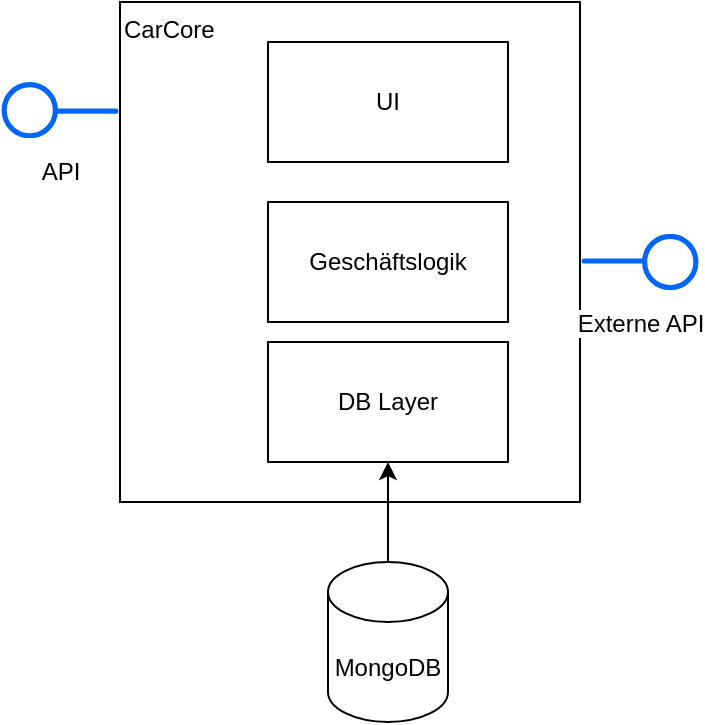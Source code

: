 <mxfile version="20.6.2" type="device" pages="5"><diagram id="yjH9sL7UeOTbmeBrgEZm" name="v1"><mxGraphModel dx="1182" dy="804" grid="1" gridSize="10" guides="1" tooltips="1" connect="1" arrows="1" fold="1" page="1" pageScale="1" pageWidth="827" pageHeight="1169" math="0" shadow="0"><root><mxCell id="0"/><mxCell id="1" parent="0"/><mxCell id="SCVQX6P2n4WgSFXwSkW2-1" value="CarCore" style="rounded=0;whiteSpace=wrap;html=1;align=left;verticalAlign=top;" parent="1" vertex="1"><mxGeometry x="220" y="80" width="230" height="250" as="geometry"/></mxCell><mxCell id="SCVQX6P2n4WgSFXwSkW2-2" value="Geschäftslogik" style="rounded=0;whiteSpace=wrap;html=1;" parent="1" vertex="1"><mxGeometry x="294" y="180" width="120" height="60" as="geometry"/></mxCell><mxCell id="SCVQX6P2n4WgSFXwSkW2-3" value="DB Layer" style="rounded=0;whiteSpace=wrap;html=1;" parent="1" vertex="1"><mxGeometry x="294" y="250" width="120" height="60" as="geometry"/></mxCell><mxCell id="SCVQX6P2n4WgSFXwSkW2-4" style="edgeStyle=orthogonalEdgeStyle;rounded=0;orthogonalLoop=1;jettySize=auto;html=1;entryX=0.5;entryY=1;entryDx=0;entryDy=0;" parent="1" source="SCVQX6P2n4WgSFXwSkW2-5" target="SCVQX6P2n4WgSFXwSkW2-3" edge="1"><mxGeometry relative="1" as="geometry"/></mxCell><mxCell id="SCVQX6P2n4WgSFXwSkW2-5" value="MongoDB" style="shape=cylinder3;whiteSpace=wrap;html=1;boundedLbl=1;backgroundOutline=1;size=15;" parent="1" vertex="1"><mxGeometry x="324" y="360" width="60" height="80" as="geometry"/></mxCell><mxCell id="SCVQX6P2n4WgSFXwSkW2-6" value="UI" style="rounded=0;whiteSpace=wrap;html=1;" parent="1" vertex="1"><mxGeometry x="294" y="100" width="120" height="60" as="geometry"/></mxCell><mxCell id="SCVQX6P2n4WgSFXwSkW2-7" value="Externe API" style="aspect=fixed;perimeter=ellipsePerimeter;html=1;align=center;shadow=0;dashed=0;spacingTop=3;image;image=img/lib/active_directory/interface.svg;flipV=0;flipH=0;" parent="1" vertex="1"><mxGeometry x="450" y="195.9" width="60" height="28.2" as="geometry"/></mxCell><mxCell id="SCVQX6P2n4WgSFXwSkW2-8" value="API" style="aspect=fixed;perimeter=ellipsePerimeter;html=1;align=center;shadow=0;dashed=0;spacingTop=3;image;image=img/lib/active_directory/interface.svg;flipV=1;flipH=1;" parent="1" vertex="1"><mxGeometry x="160" y="120" width="60" height="28.2" as="geometry"/></mxCell></root></mxGraphModel></diagram><diagram id="hNiI6_i7HQoAOjc9xvQg" name="v2"><mxGraphModel dx="1182" dy="804" grid="1" gridSize="10" guides="1" tooltips="1" connect="1" arrows="1" fold="1" page="1" pageScale="1" pageWidth="827" pageHeight="1169" math="0" shadow="0"><root><mxCell id="0"/><mxCell id="1" parent="0"/><mxCell id="7hiNEEzpuUUJj_vEepL1-21" style="edgeStyle=orthogonalEdgeStyle;rounded=0;orthogonalLoop=1;jettySize=auto;html=1;" parent="1" source="7hiNEEzpuUUJj_vEepL1-7" edge="1"><mxGeometry relative="1" as="geometry"><mxPoint x="604" y="285" as="targetPoint"/></mxGeometry></mxCell><mxCell id="7hiNEEzpuUUJj_vEepL1-7" value="CarCore" style="shape=cube;whiteSpace=wrap;html=1;boundedLbl=1;backgroundOutline=1;darkOpacity=0.05;darkOpacity2=0.1;flipH=1;labelPosition=center;verticalLabelPosition=middle;align=left;verticalAlign=top;fontStyle=1" parent="1" vertex="1"><mxGeometry x="344" y="150" width="200" height="270" as="geometry"/></mxCell><mxCell id="7hiNEEzpuUUJj_vEepL1-18" style="edgeStyle=orthogonalEdgeStyle;rounded=0;orthogonalLoop=1;jettySize=auto;html=1;entryX=0.25;entryY=0;entryDx=0;entryDy=0;" parent="1" source="OsyY213Dimpum9lxXXfi-2" target="OsyY213Dimpum9lxXXfi-3" edge="1"><mxGeometry relative="1" as="geometry"><Array as="points"><mxPoint x="424" y="340"/><mxPoint x="424" y="340"/></Array></mxGeometry></mxCell><mxCell id="OsyY213Dimpum9lxXXfi-2" value=".NET Backend" style="rounded=0;whiteSpace=wrap;html=1;" parent="1" vertex="1"><mxGeometry x="394" y="274" width="120" height="50" as="geometry"/></mxCell><mxCell id="7hiNEEzpuUUJj_vEepL1-19" style="edgeStyle=orthogonalEdgeStyle;rounded=0;orthogonalLoop=1;jettySize=auto;html=1;entryX=0.5;entryY=0;entryDx=0;entryDy=0;entryPerimeter=0;" parent="1" source="OsyY213Dimpum9lxXXfi-3" target="OsyY213Dimpum9lxXXfi-4" edge="1"><mxGeometry relative="1" as="geometry"/></mxCell><mxCell id="OsyY213Dimpum9lxXXfi-3" value="DB Repository" style="rounded=0;whiteSpace=wrap;html=1;" parent="1" vertex="1"><mxGeometry x="394" y="350" width="120" height="50" as="geometry"/></mxCell><mxCell id="OsyY213Dimpum9lxXXfi-4" value="MongoDB" style="shape=cylinder3;whiteSpace=wrap;html=1;boundedLbl=1;backgroundOutline=1;size=15;" parent="1" vertex="1"><mxGeometry x="424" y="440" width="60" height="80" as="geometry"/></mxCell><mxCell id="7hiNEEzpuUUJj_vEepL1-17" style="edgeStyle=orthogonalEdgeStyle;rounded=0;orthogonalLoop=1;jettySize=auto;html=1;entryX=0.25;entryY=0;entryDx=0;entryDy=0;" parent="1" source="OsyY213Dimpum9lxXXfi-5" target="OsyY213Dimpum9lxXXfi-2" edge="1"><mxGeometry relative="1" as="geometry"><Array as="points"><mxPoint x="424" y="250"/><mxPoint x="424" y="250"/></Array></mxGeometry></mxCell><mxCell id="OsyY213Dimpum9lxXXfi-5" value="Angular GUI" style="rounded=0;whiteSpace=wrap;html=1;" parent="1" vertex="1"><mxGeometry x="394" y="204" width="120" height="50" as="geometry"/></mxCell><mxCell id="7hiNEEzpuUUJj_vEepL1-1" value="REST" style="html=1;verticalAlign=bottom;labelBackgroundColor=none;startArrow=oval;startFill=0;startSize=8;endArrow=none;rounded=0;entryX=0;entryY=0;entryDx=200;entryDy=145;entryPerimeter=0;" parent="1" target="7hiNEEzpuUUJj_vEepL1-7" edge="1"><mxGeometry x="-1" y="3" relative="1" as="geometry"><mxPoint x="274" y="295" as="sourcePoint"/><mxPoint x="294" y="300" as="targetPoint"/></mxGeometry></mxCell><mxCell id="7hiNEEzpuUUJj_vEepL1-5" value="REST" style="html=1;verticalAlign=bottom;labelBackgroundColor=none;endArrow=oval;endFill=0;endSize=8;rounded=0;exitX=0;exitY=0;exitDx=120;exitDy=50;exitPerimeter=0;" parent="1" source="7hiNEEzpuUUJj_vEepL1-6" edge="1"><mxGeometry width="160" relative="1" as="geometry"><mxPoint x="678" y="285" as="sourcePoint"/><mxPoint x="608" y="285" as="targetPoint"/></mxGeometry></mxCell><mxCell id="7hiNEEzpuUUJj_vEepL1-6" value="NHTSA Vehicle API" style="shape=cube;whiteSpace=wrap;html=1;boundedLbl=1;backgroundOutline=1;darkOpacity=0.05;darkOpacity2=0.1;flipH=1;" parent="1" vertex="1"><mxGeometry x="658" y="235" width="120" height="80" as="geometry"/></mxCell><mxCell id="7hiNEEzpuUUJj_vEepL1-12" style="edgeStyle=orthogonalEdgeStyle;rounded=0;orthogonalLoop=1;jettySize=auto;html=1;" parent="1" source="7hiNEEzpuUUJj_vEepL1-8" edge="1"><mxGeometry relative="1" as="geometry"><mxPoint x="270" y="295" as="targetPoint"/><Array as="points"><mxPoint x="185" y="295"/></Array></mxGeometry></mxCell><mxCell id="7hiNEEzpuUUJj_vEepL1-8" value="Benutzer" style="shape=umlActor;verticalLabelPosition=middle;verticalAlign=middle;html=1;outlineConnect=0;align=left;labelPosition=right;" parent="1" vertex="1"><mxGeometry x="170" y="185" width="30" height="60" as="geometry"/></mxCell><mxCell id="g4rOkiZ0fRGWxflgBPfl-1" value="Legend" style="align=left;fontSize=16;fontStyle=1;strokeColor=none;fillColor=none;fontColor=#4D4D4D;spacingTop=-8;resizable=0;dashed=1;" vertex="1" parent="1"><mxGeometry x="60" y="490" width="180" height="30" as="geometry"/></mxCell></root></mxGraphModel></diagram><diagram id="UL2fM4JE-DYOiKNfPF8_" name="Kontext"><mxGraphModel dx="1182" dy="804" grid="1" gridSize="10" guides="1" tooltips="1" connect="1" arrows="1" fold="1" page="1" pageScale="1" pageWidth="827" pageHeight="1169" math="0" shadow="0"><root><mxCell id="0"/><mxCell id="1" parent="0"/><object placeholders="1" c4Name="Benutzer" c4Type="Person" c4Description="Will Daten über Automodelle sammeln." label="&lt;font style=&quot;font-size: 16px&quot;&gt;&lt;b&gt;%c4Name%&lt;/b&gt;&lt;/font&gt;&lt;div&gt;[%c4Type%]&lt;/div&gt;&lt;br&gt;&lt;div&gt;&lt;font style=&quot;font-size: 11px&quot;&gt;&lt;font color=&quot;#cccccc&quot;&gt;%c4Description%&lt;/font&gt;&lt;/div&gt;" id="IPIvPg5AH1PERxY8HgJs-8"><mxCell style="html=1;fontSize=11;dashed=0;whiteSpace=wrap;fillColor=#083F75;strokeColor=#06315C;fontColor=#ffffff;shape=mxgraph.c4.person2;align=center;metaEdit=1;points=[[0.5,0,0],[1,0.5,0],[1,0.75,0],[0.75,1,0],[0.5,1,0],[0.25,1,0],[0,0.75,0],[0,0.5,0]];resizable=0;" vertex="1" parent="1"><mxGeometry x="40" y="20" width="200" height="180" as="geometry"/></mxCell></object><object placeholders="1" c4Name="Carcore" c4Type="Softwaresystem" c4Description="Verarbeitet die Daten aus der NHTS Vehicle API und stellt sie dem Benutzer über eine Webanwendung zur Verfügung." label="&lt;font style=&quot;font-size: 16px&quot;&gt;&lt;b&gt;%c4Name%&lt;/b&gt;&lt;/font&gt;&lt;div&gt;[%c4Type%]&lt;/div&gt;&lt;br&gt;&lt;div&gt;&lt;font style=&quot;font-size: 11px&quot;&gt;&lt;font color=&quot;#cccccc&quot;&gt;%c4Description%&lt;/font&gt;&lt;/div&gt;" id="jZNDY0tOtzKXFk7g238P-1"><mxCell style="rounded=1;whiteSpace=wrap;html=1;labelBackgroundColor=none;fillColor=#1061B0;fontColor=#ffffff;align=center;arcSize=10;strokeColor=#0D5091;metaEdit=1;resizable=0;points=[[0.25,0,0],[0.5,0,0],[0.75,0,0],[1,0.25,0],[1,0.5,0],[1,0.75,0],[0.75,1,0],[0.5,1,0],[0.25,1,0],[0,0.75,0],[0,0.5,0],[0,0.25,0]];dashed=1;" vertex="1" parent="1"><mxGeometry x="20" y="270" width="240" height="120" as="geometry"/></mxCell></object><object placeholders="1" c4Name="NHTS Vehicle API" c4Type="Softwaresystem" c4Description="Stellt Daten über Automodelle über eine API-Schnittstelle bereit." label="&lt;font style=&quot;font-size: 16px&quot;&gt;&lt;b&gt;%c4Name%&lt;/b&gt;&lt;/font&gt;&lt;div&gt;[%c4Type%]&lt;/div&gt;&lt;br&gt;&lt;div&gt;&lt;font style=&quot;font-size: 11px&quot;&gt;&lt;font color=&quot;#cccccc&quot;&gt;%c4Description%&lt;/font&gt;&lt;/div&gt;" id="bu24ZmHR7ziVPUrfaEi2-1"><mxCell style="rounded=1;whiteSpace=wrap;html=1;labelBackgroundColor=none;fillColor=#8C8496;fontColor=#ffffff;align=center;arcSize=10;strokeColor=#736782;metaEdit=1;resizable=0;points=[[0.25,0,0],[0.5,0,0],[0.75,0,0],[1,0.25,0],[1,0.5,0],[1,0.75,0],[0.75,1,0],[0.5,1,0],[0.25,1,0],[0,0.75,0],[0,0.5,0],[0,0.25,0]];dashed=1;" vertex="1" parent="1"><mxGeometry x="370" y="270" width="240" height="120" as="geometry"/></mxCell></object><object placeholders="1" c4Type="Relationship" c4Description="Frägt Informationen ab" label="&lt;div style=&quot;text-align: left&quot;&gt;&lt;div style=&quot;text-align: center&quot;&gt;&lt;b&gt;%c4Description%&lt;/b&gt;&lt;/div&gt;" id="bu24ZmHR7ziVPUrfaEi2-7"><mxCell style="endArrow=blockThin;html=1;fontSize=10;fontColor=#404040;strokeWidth=1;endFill=1;strokeColor=#828282;elbow=vertical;metaEdit=1;endSize=14;startSize=14;jumpStyle=arc;jumpSize=16;rounded=0;edgeStyle=orthogonalEdgeStyle;exitX=0.5;exitY=1;exitDx=0;exitDy=0;exitPerimeter=0;entryX=0.5;entryY=0;entryDx=0;entryDy=0;entryPerimeter=0;" edge="1" parent="1" source="IPIvPg5AH1PERxY8HgJs-8" target="jZNDY0tOtzKXFk7g238P-1"><mxGeometry width="240" relative="1" as="geometry"><mxPoint x="310" y="150" as="sourcePoint"/><mxPoint x="550" y="150" as="targetPoint"/></mxGeometry></mxCell></object><object placeholders="1" c4Type="Relationship" id="bu24ZmHR7ziVPUrfaEi2-8"><mxCell style="endArrow=blockThin;html=1;fontSize=10;fontColor=#404040;strokeWidth=1;endFill=1;strokeColor=#828282;elbow=vertical;metaEdit=1;endSize=14;startSize=14;jumpStyle=arc;jumpSize=16;rounded=0;edgeStyle=orthogonalEdgeStyle;exitX=1;exitY=0.5;exitDx=0;exitDy=0;exitPerimeter=0;entryX=0;entryY=0.5;entryDx=0;entryDy=0;entryPerimeter=0;" edge="1" parent="1" source="jZNDY0tOtzKXFk7g238P-1" target="bu24ZmHR7ziVPUrfaEi2-1"><mxGeometry width="240" relative="1" as="geometry"><mxPoint x="220" y="290" as="sourcePoint"/><mxPoint x="460" y="290" as="targetPoint"/></mxGeometry></mxCell></object></root></mxGraphModel></diagram><diagram id="Npb2olIFOVGLTXS7GwCa" name="Container"><mxGraphModel dx="1391" dy="946" grid="1" gridSize="10" guides="1" tooltips="1" connect="1" arrows="1" fold="1" page="1" pageScale="1" pageWidth="827" pageHeight="1169" math="0" shadow="0"><root><mxCell id="0"/><mxCell id="1" parent="0"/><object placeholders="1" c4Name="Benutzer" c4Type="Person" c4Description="Will Informationen über Automodelle sammeln." label="&lt;font style=&quot;font-size: 16px&quot;&gt;&lt;b&gt;%c4Name%&lt;/b&gt;&lt;/font&gt;&lt;div&gt;[%c4Type%]&lt;/div&gt;&lt;br&gt;&lt;div&gt;&lt;font style=&quot;font-size: 11px&quot;&gt;&lt;font color=&quot;#cccccc&quot;&gt;%c4Description%&lt;/font&gt;&lt;/div&gt;" id="Pr2_TDVCgNfxpIfIWfs6-1"><mxCell style="html=1;fontSize=11;dashed=0;whiteSpace=wrap;fillColor=#083F75;strokeColor=#06315C;fontColor=#ffffff;shape=mxgraph.c4.person2;align=center;metaEdit=1;points=[[0.5,0,0],[1,0.5,0],[1,0.75,0],[0.75,1,0],[0.5,1,0],[0.25,1,0],[0,0.75,0],[0,0.5,0]];resizable=0;" vertex="1" parent="1"><mxGeometry x="440" y="10" width="200" height="180" as="geometry"/></mxCell></object><object placeholders="1" c4Name="NHTS Vehicle API" c4Type="Softwaresystem" c4Description="Stellt Daten über Automodelle über eine API-Schnittstelle bereit." label="&lt;font style=&quot;font-size: 16px&quot;&gt;&lt;b&gt;%c4Name%&lt;/b&gt;&lt;/font&gt;&lt;div&gt;[%c4Type%]&lt;/div&gt;&lt;br&gt;&lt;div&gt;&lt;font style=&quot;font-size: 11px&quot;&gt;&lt;font color=&quot;#cccccc&quot;&gt;%c4Description%&lt;/font&gt;&lt;/div&gt;" id="Pr2_TDVCgNfxpIfIWfs6-3"><mxCell style="rounded=1;whiteSpace=wrap;html=1;labelBackgroundColor=none;fillColor=#8C8496;fontColor=#ffffff;align=center;arcSize=10;strokeColor=#736782;metaEdit=1;resizable=0;points=[[0.25,0,0],[0.5,0,0],[0.75,0,0],[1,0.25,0],[1,0.5,0],[1,0.75,0],[0.75,1,0],[0.5,1,0],[0.25,1,0],[0,0.75,0],[0,0.5,0],[0,0.25,0]];dashed=1;" vertex="1" parent="1"><mxGeometry x="880" y="510" width="240" height="120" as="geometry"/></mxCell></object><object placeholders="1" c4Name="Backend API-Anwendung" c4Type="Container: C# ASP.NET" c4Description="Verarbeitet die Daten der NHTS Vehicle API und stellt die Daten über eine API zur Verfügung." label="&lt;font style=&quot;font-size: 12px;&quot;&gt;&lt;b style=&quot;font-size: 12px;&quot;&gt;%c4Name%&lt;/b&gt;&lt;/font&gt;&lt;div style=&quot;font-size: 12px;&quot;&gt;[%c4Type%]&lt;/div&gt;&lt;br style=&quot;font-size: 12px;&quot;&gt;&lt;div style=&quot;font-size: 12px;&quot;&gt;&lt;font style=&quot;font-size: 12px;&quot;&gt;&lt;font color=&quot;#cccccc&quot; style=&quot;font-size: 12px;&quot;&gt;%c4Description%&lt;/font&gt;&lt;/font&gt;&lt;/div&gt;" id="mKF95jNZD4qTlB4EkryL-11"><mxCell style="rounded=1;whiteSpace=wrap;html=1;labelBackgroundColor=none;fillColor=#23A2D9;fontColor=#ffffff;align=center;arcSize=10;strokeColor=#0E7DAD;metaEdit=1;resizable=0;points=[[0.25,0,0],[0.5,0,0],[0.75,0,0],[1,0.25,0],[1,0.5,0],[1,0.75,0],[0.75,1,0],[0.5,1,0],[0.25,1,0],[0,0.75,0],[0,0.5,0],[0,0.25,0]];dashed=1;fontSize=12;" vertex="1" parent="1"><mxGeometry x="420" y="510" width="240" height="120" as="geometry"/></mxCell></object><object placeholders="1" c4Type="Single-Page Webanwendung" c4Container="Container" c4Technology="JavaScript, Angular " c4Description="Stellt dem Benutzer die Informationen über eine Webanwendung zur Verfügung." label="&lt;font style=&quot;font-size: 16px&quot;&gt;&lt;b&gt;%c4Type%&lt;/b&gt;&lt;/font&gt;&lt;div&gt;[%c4Container%:&amp;nbsp;%c4Technology%]&lt;/div&gt;&lt;br&gt;&lt;div&gt;&lt;font style=&quot;font-size: 11px&quot;&gt;&lt;font color=&quot;#E6E6E6&quot;&gt;%c4Description%&lt;/font&gt;&lt;/div&gt;" id="mKF95jNZD4qTlB4EkryL-12"><mxCell style="shape=mxgraph.c4.webBrowserContainer2;whiteSpace=wrap;html=1;boundedLbl=1;rounded=0;labelBackgroundColor=none;strokeColor=#118ACD;fillColor=#23A2D9;strokeColor=#118ACD;strokeColor2=#0E7DAD;fontSize=12;fontColor=#ffffff;align=center;metaEdit=1;points=[[0.5,0,0],[1,0.25,0],[1,0.5,0],[1,0.75,0],[0.5,1,0],[0,0.75,0],[0,0.5,0],[0,0.25,0]];resizable=0;dashed=1;" vertex="1" parent="1"><mxGeometry x="420" y="270" width="240" height="160" as="geometry"/></mxCell></object><object placeholders="1" c4Type="Relationship" c4Technology="JSON/HTTP" c4Description="Makes API calls to" label="&lt;div style=&quot;text-align: left&quot;&gt;&lt;div style=&quot;text-align: center&quot;&gt;&lt;b&gt;%c4Description%&lt;/b&gt;&lt;/div&gt;&lt;div style=&quot;text-align: center&quot;&gt;[%c4Technology%]&lt;/div&gt;&lt;/div&gt;" id="mKF95jNZD4qTlB4EkryL-14"><mxCell style="endArrow=blockThin;html=1;fontSize=10;fontColor=#404040;strokeWidth=1;endFill=1;strokeColor=#828282;elbow=vertical;metaEdit=1;endSize=14;startSize=14;jumpStyle=arc;jumpSize=16;rounded=0;exitX=0.5;exitY=1;exitDx=0;exitDy=0;exitPerimeter=0;entryX=0.5;entryY=0;entryDx=0;entryDy=0;entryPerimeter=0;" edge="1" parent="1" source="mKF95jNZD4qTlB4EkryL-12" target="mKF95jNZD4qTlB4EkryL-11"><mxGeometry width="240" relative="1" as="geometry"><mxPoint x="640" y="300" as="sourcePoint"/><mxPoint x="880" y="300" as="targetPoint"/></mxGeometry></mxCell></object><object placeholders="1" c4Type="Relationship" c4Technology="JSON/HTTP" c4Description="holt Informationen über Automodelle" label="&lt;div style=&quot;text-align: left&quot;&gt;&lt;div style=&quot;text-align: center&quot;&gt;&lt;b&gt;%c4Description%&lt;/b&gt;&lt;/div&gt;&lt;div style=&quot;text-align: center&quot;&gt;[%c4Technology%]&lt;/div&gt;&lt;/div&gt;" id="Tmmj_ze7qczh5H8tTIzz-1"><mxCell style="endArrow=blockThin;html=1;fontSize=10;fontColor=#404040;strokeWidth=1;endFill=1;strokeColor=#828282;elbow=vertical;metaEdit=1;endSize=14;startSize=14;jumpStyle=arc;jumpSize=16;rounded=0;edgeStyle=orthogonalEdgeStyle;entryX=0;entryY=0.5;entryDx=0;entryDy=0;entryPerimeter=0;exitX=1;exitY=0.5;exitDx=0;exitDy=0;exitPerimeter=0;" edge="1" parent="1" source="mKF95jNZD4qTlB4EkryL-11" target="Pr2_TDVCgNfxpIfIWfs6-3"><mxGeometry width="240" relative="1" as="geometry"><mxPoint x="720" y="640" as="sourcePoint"/><mxPoint x="960" y="640" as="targetPoint"/></mxGeometry></mxCell></object><object placeholders="1" c4Type="Datenbank" c4Container="Container" c4Technology="MongoDB" c4Description="Speichert Daten über Automodelle als Cache." label="&lt;font style=&quot;font-size: 16px&quot;&gt;&lt;b&gt;%c4Type%&lt;/b&gt;&lt;/font&gt;&lt;div&gt;[%c4Container%:&amp;nbsp;%c4Technology%]&lt;/div&gt;&lt;br&gt;&lt;div&gt;&lt;font style=&quot;font-size: 11px&quot;&gt;&lt;font color=&quot;#E6E6E6&quot;&gt;%c4Description%&lt;/font&gt;&lt;/div&gt;" id="Tmmj_ze7qczh5H8tTIzz-2"><mxCell style="shape=cylinder3;size=15;whiteSpace=wrap;html=1;boundedLbl=1;rounded=0;labelBackgroundColor=none;fillColor=#23A2D9;fontSize=12;fontColor=#ffffff;align=center;strokeColor=#0E7DAD;metaEdit=1;points=[[0.5,0,0],[1,0.25,0],[1,0.5,0],[1,0.75,0],[0.5,1,0],[0,0.75,0],[0,0.5,0],[0,0.25,0]];resizable=0;dashed=1;" vertex="1" parent="1"><mxGeometry x="40" y="510" width="240" height="120" as="geometry"/></mxCell></object><object placeholders="1" c4Type="Relationship" c4Technology="TCP" c4Description="Liest und schreibt" label="&lt;div style=&quot;text-align: left&quot;&gt;&lt;div style=&quot;text-align: center&quot;&gt;&lt;b&gt;%c4Description%&lt;/b&gt;&lt;/div&gt;&lt;div style=&quot;text-align: center&quot;&gt;[%c4Technology%]&lt;/div&gt;&lt;/div&gt;" id="NWKUj4eGDvgH3pf4A6d9-1"><mxCell style="endArrow=blockThin;html=1;fontSize=10;fontColor=#404040;strokeWidth=1;endFill=1;strokeColor=#828282;elbow=vertical;metaEdit=1;endSize=14;startSize=14;jumpStyle=arc;jumpSize=16;rounded=0;edgeStyle=orthogonalEdgeStyle;entryX=1;entryY=0.5;entryDx=0;entryDy=0;entryPerimeter=0;exitX=0;exitY=0.5;exitDx=0;exitDy=0;exitPerimeter=0;" edge="1" parent="1" source="mKF95jNZD4qTlB4EkryL-11" target="Tmmj_ze7qczh5H8tTIzz-2"><mxGeometry width="240" relative="1" as="geometry"><mxPoint x="330" y="500" as="sourcePoint"/><mxPoint x="1040" y="330" as="targetPoint"/></mxGeometry></mxCell></object><object placeholders="1" c4Name="Carcore" c4Type="SystemScopeBoundary" c4Application="Softwaresystem" label="&lt;font style=&quot;font-size: 16px&quot;&gt;&lt;b&gt;&lt;div style=&quot;text-align: left&quot;&gt;%c4Name%&lt;/div&gt;&lt;/b&gt;&lt;/font&gt;&lt;div style=&quot;text-align: left&quot;&gt;[%c4Application%]&lt;/div&gt;" id="NWKUj4eGDvgH3pf4A6d9-2"><mxCell style="rounded=1;fontSize=11;whiteSpace=wrap;html=1;dashed=1;arcSize=20;fillColor=none;strokeColor=#666666;fontColor=#333333;labelBackgroundColor=none;align=left;verticalAlign=bottom;labelBorderColor=none;spacingTop=0;spacing=10;dashPattern=8 4;metaEdit=1;rotatable=0;perimeter=rectanglePerimeter;noLabel=0;labelPadding=0;allowArrows=0;connectable=0;expand=0;recursiveResize=0;editable=1;pointerEvents=0;absoluteArcSize=1;points=[[0.25,0,0],[0.5,0,0],[0.75,0,0],[1,0.25,0],[1,0.5,0],[1,0.75,0],[0.75,1,0],[0.5,1,0],[0.25,1,0],[0,0.75,0],[0,0.5,0],[0,0.25,0]];" vertex="1" parent="1"><mxGeometry x="30" y="250" width="640" height="450" as="geometry"/></mxCell></object><object placeholders="1" c4Type="Relationship" c4Description="Frägt Daten ab" label="&lt;div style=&quot;text-align: left&quot;&gt;&lt;div style=&quot;text-align: center&quot;&gt;&lt;b&gt;%c4Description%&lt;/b&gt;&lt;/div&gt;" id="C_Jl6Cd8cKV2vPSsZyhb-3"><mxCell style="endArrow=blockThin;html=1;fontSize=10;fontColor=#404040;strokeWidth=1;endFill=1;strokeColor=#828282;elbow=vertical;metaEdit=1;endSize=14;startSize=14;jumpStyle=arc;jumpSize=16;rounded=0;edgeStyle=orthogonalEdgeStyle;exitX=0.5;exitY=1;exitDx=0;exitDy=0;exitPerimeter=0;entryX=0.5;entryY=0;entryDx=0;entryDy=0;entryPerimeter=0;" edge="1" parent="1" source="Pr2_TDVCgNfxpIfIWfs6-1" target="mKF95jNZD4qTlB4EkryL-12"><mxGeometry width="240" relative="1" as="geometry"><mxPoint x="320" y="340" as="sourcePoint"/><mxPoint x="790" y="170" as="targetPoint"/></mxGeometry></mxCell></object></root></mxGraphModel></diagram><diagram id="qpy_fZAclLKBXInfSWNz" name="Komponenten"><mxGraphModel dx="1182" dy="804" grid="1" gridSize="10" guides="1" tooltips="1" connect="1" arrows="1" fold="1" page="1" pageScale="1" pageWidth="827" pageHeight="1169" math="0" shadow="0"><root><mxCell id="0"/><mxCell id="1" parent="0"/><mxCell id="JKP_9_esnB8Nim7NqSQG-3" value="Uses" style="edgeStyle=orthogonalEdgeStyle;rounded=0;orthogonalLoop=1;jettySize=auto;html=1;entryX=1;entryY=0.5;entryDx=0;entryDy=0;endArrow=classic;endFill=1;startArrow=none;" edge="1" parent="1" source="hpbXWfKVe9KcmFFUfseX-2"><mxGeometry relative="1" as="geometry"><mxPoint x="10" y="440" as="sourcePoint"/><mxPoint x="260" y="440" as="targetPoint"/></mxGeometry></mxCell><mxCell id="JKP_9_esnB8Nim7NqSQG-4" value="Reads and writes to DB" style="edgeStyle=orthogonalEdgeStyle;rounded=0;orthogonalLoop=1;jettySize=auto;html=1;entryX=0.5;entryY=0;entryDx=0;entryDy=0;entryPerimeter=0;endArrow=classic;endFill=1;" edge="1" parent="1" source="hpbXWfKVe9KcmFFUfseX-3"><mxGeometry relative="1" as="geometry"><mxPoint x="192.5" y="600" as="targetPoint"/></mxGeometry></mxCell><object placeholders="1" c4Name="NHTS Vehicle API" c4Type="Softwaresystem" c4Description="Stellt Daten über Automodelle über eine API-Schnittstelle bereit." label="&lt;font style=&quot;font-size: 16px&quot;&gt;&lt;b&gt;%c4Name%&lt;/b&gt;&lt;/font&gt;&lt;div&gt;[%c4Type%]&lt;/div&gt;&lt;br&gt;&lt;div&gt;&lt;font style=&quot;font-size: 11px&quot;&gt;&lt;font color=&quot;#cccccc&quot;&gt;%c4Description%&lt;/font&gt;&lt;/div&gt;" id="dnPmukECkT6-Kr5WA8uX-2"><mxCell style="rounded=1;whiteSpace=wrap;html=1;labelBackgroundColor=none;fillColor=#8C8496;fontColor=#ffffff;align=center;arcSize=10;strokeColor=#736782;metaEdit=1;resizable=0;points=[[0.25,0,0],[0.5,0,0],[0.75,0,0],[1,0.25,0],[1,0.5,0],[1,0.75,0],[0.75,1,0],[0.5,1,0],[0.25,1,0],[0,0.75,0],[0,0.5,0],[0,0.25,0]];dashed=1;" vertex="1" parent="1"><mxGeometry x="840" y="270" width="240" height="120" as="geometry"/></mxCell></object><object placeholders="1" c4Type="Single-Page Webanwendung" c4Container="Container" c4Technology="JavaScript, Angular " c4Description="Stellt dem Benutzer die Informationen über eine Webanwendung zur Verfügung." label="&lt;font style=&quot;font-size: 16px&quot;&gt;&lt;b&gt;%c4Type%&lt;/b&gt;&lt;/font&gt;&lt;div&gt;[%c4Container%:&amp;nbsp;%c4Technology%]&lt;/div&gt;&lt;br&gt;&lt;div&gt;&lt;font style=&quot;font-size: 11px&quot;&gt;&lt;font color=&quot;#E6E6E6&quot;&gt;%c4Description%&lt;/font&gt;&lt;/div&gt;" id="dnPmukECkT6-Kr5WA8uX-4"><mxCell style="shape=mxgraph.c4.webBrowserContainer2;whiteSpace=wrap;html=1;boundedLbl=1;rounded=0;labelBackgroundColor=none;strokeColor=#118ACD;fillColor=#23A2D9;strokeColor=#118ACD;strokeColor2=#0E7DAD;fontSize=12;fontColor=#ffffff;align=center;metaEdit=1;points=[[0.5,0,0],[1,0.25,0],[1,0.5,0],[1,0.75,0],[0.5,1,0],[0,0.75,0],[0,0.5,0],[0,0.25,0]];resizable=0;dashed=1;" vertex="1" parent="1"><mxGeometry x="380" y="30" width="240" height="160" as="geometry"/></mxCell></object><object placeholders="1" c4Type="Relationship" c4Technology="JSON/HTTP" c4Description="Makes API calls to" label="&lt;div style=&quot;text-align: left&quot;&gt;&lt;div style=&quot;text-align: center&quot;&gt;&lt;b&gt;%c4Description%&lt;/b&gt;&lt;/div&gt;&lt;div style=&quot;text-align: center&quot;&gt;[%c4Technology%]&lt;/div&gt;&lt;/div&gt;" id="dnPmukECkT6-Kr5WA8uX-5"><mxCell style="endArrow=blockThin;html=1;fontSize=10;fontColor=#404040;strokeWidth=1;endFill=1;strokeColor=#828282;elbow=vertical;metaEdit=1;endSize=14;startSize=14;jumpStyle=arc;jumpSize=16;rounded=0;exitX=0.5;exitY=1;exitDx=0;exitDy=0;exitPerimeter=0;entryX=0.5;entryY=0;entryDx=0;entryDy=0;entryPerimeter=0;" edge="1" parent="1" source="dnPmukECkT6-Kr5WA8uX-4" target="SEsmZAIt912nCJVEIL_K-2"><mxGeometry width="240" relative="1" as="geometry"><mxPoint x="160" as="sourcePoint"/><mxPoint x="60" y="210" as="targetPoint"/></mxGeometry></mxCell></object><object placeholders="1" c4Type="Relationship" c4Technology="JSON/HTTP" c4Description="holt Informationen über Automodelle" label="&lt;div style=&quot;text-align: left&quot;&gt;&lt;div style=&quot;text-align: center&quot;&gt;&lt;b&gt;%c4Description%&lt;/b&gt;&lt;/div&gt;&lt;div style=&quot;text-align: center&quot;&gt;[%c4Technology%]&lt;/div&gt;&lt;/div&gt;" id="dnPmukECkT6-Kr5WA8uX-6"><mxCell style="endArrow=blockThin;html=1;fontSize=10;fontColor=#404040;strokeWidth=1;endFill=1;strokeColor=#828282;elbow=vertical;metaEdit=1;endSize=14;startSize=14;jumpStyle=arc;jumpSize=16;rounded=0;edgeStyle=orthogonalEdgeStyle;entryX=0;entryY=0.5;entryDx=0;entryDy=0;entryPerimeter=0;exitX=1;exitY=0.5;exitDx=0;exitDy=0;exitPerimeter=0;" edge="1" parent="1" source="SEsmZAIt912nCJVEIL_K-2" target="dnPmukECkT6-Kr5WA8uX-2"><mxGeometry width="240" relative="1" as="geometry"><mxPoint x="680" y="350" as="sourcePoint"/><mxPoint x="850" y="420" as="targetPoint"/></mxGeometry></mxCell></object><object placeholders="1" c4Type="Datenbank" c4Container="Container" c4Technology="MongoDB" c4Description="Speichert Daten über Automodelle als Cache." label="&lt;font style=&quot;font-size: 16px&quot;&gt;&lt;b&gt;%c4Type%&lt;/b&gt;&lt;/font&gt;&lt;div&gt;[%c4Container%:&amp;nbsp;%c4Technology%]&lt;/div&gt;&lt;br&gt;&lt;div&gt;&lt;font style=&quot;font-size: 11px&quot;&gt;&lt;font color=&quot;#E6E6E6&quot;&gt;%c4Description%&lt;/font&gt;&lt;/div&gt;" id="dnPmukECkT6-Kr5WA8uX-7"><mxCell style="shape=cylinder3;size=15;whiteSpace=wrap;html=1;boundedLbl=1;rounded=0;labelBackgroundColor=none;fillColor=#23A2D9;fontSize=12;fontColor=#ffffff;align=center;strokeColor=#0E7DAD;metaEdit=1;points=[[0.5,0,0],[1,0.25,0],[1,0.5,0],[1,0.75,0],[0.5,1,0],[0,0.75,0],[0,0.5,0],[0,0.25,0]];resizable=0;dashed=1;" vertex="1" parent="1"><mxGeometry x="50" y="500" width="240" height="120" as="geometry"/></mxCell></object><object placeholders="1" c4Type="Relationship" c4Technology="TCP" c4Description="Liest und schreibt &#10;in Datenbank" label="&lt;div style=&quot;text-align: left&quot;&gt;&lt;div style=&quot;text-align: center&quot;&gt;&lt;b&gt;%c4Description%&lt;/b&gt;&lt;/div&gt;&lt;div style=&quot;text-align: center&quot;&gt;[%c4Technology%]&lt;/div&gt;&lt;/div&gt;" id="dnPmukECkT6-Kr5WA8uX-8"><mxCell style="endArrow=blockThin;html=1;fontSize=10;fontColor=#404040;strokeWidth=1;endFill=1;strokeColor=#828282;elbow=vertical;metaEdit=1;endSize=14;startSize=14;jumpStyle=arc;jumpSize=16;rounded=0;edgeStyle=orthogonalEdgeStyle;entryX=0.5;entryY=0;entryDx=0;entryDy=0;entryPerimeter=0;exitX=0.5;exitY=1;exitDx=0;exitDy=0;exitPerimeter=0;" edge="1" parent="1" source="SEsmZAIt912nCJVEIL_K-1" target="dnPmukECkT6-Kr5WA8uX-7"><mxGeometry width="240" relative="1" as="geometry"><mxPoint x="280" y="744" as="sourcePoint"/><mxPoint x="900" y="504" as="targetPoint"/></mxGeometry></mxCell></object><object placeholders="1" c4Name="CarDataAccess" c4Type="Component" c4Technology="C#" c4Description="Ermöglicht die Interaktion mit der Datenbank." label="&lt;font style=&quot;font-size: 16px&quot;&gt;&lt;b&gt;%c4Name%&lt;/b&gt;&lt;/font&gt;&lt;div&gt;[%c4Type%: %c4Technology%]&lt;/div&gt;&lt;br&gt;&lt;div&gt;&lt;font style=&quot;font-size: 11px&quot;&gt;%c4Description%&lt;/font&gt;&lt;/div&gt;" id="SEsmZAIt912nCJVEIL_K-1"><mxCell style="rounded=1;whiteSpace=wrap;html=1;labelBackgroundColor=none;fillColor=#63BEF2;fontColor=#ffffff;align=center;arcSize=6;strokeColor=#2086C9;metaEdit=1;resizable=0;points=[[0.25,0,0],[0.5,0,0],[0.75,0,0],[1,0.25,0],[1,0.5,0],[1,0.75,0],[0.75,1,0],[0.5,1,0],[0.25,1,0],[0,0.75,0],[0,0.5,0],[0,0.25,0]];dashed=1;fontSize=12;" vertex="1" parent="1"><mxGeometry x="50" y="270" width="240" height="120" as="geometry"/></mxCell></object><object placeholders="1" c4Name="CarController" c4Type="Component" c4Technology="ASP.NET Controller" c4Description="Verarbeitet die Daten der NHTS Vehicle API." label="&lt;font style=&quot;font-size: 16px&quot;&gt;&lt;b&gt;%c4Name%&lt;/b&gt;&lt;/font&gt;&lt;div&gt;[%c4Type%: %c4Technology%]&lt;/div&gt;&lt;br&gt;&lt;div&gt;&lt;font style=&quot;font-size: 11px&quot;&gt;%c4Description%&lt;/font&gt;&lt;/div&gt;" id="SEsmZAIt912nCJVEIL_K-2"><mxCell style="rounded=1;whiteSpace=wrap;html=1;labelBackgroundColor=none;fillColor=#63BEF2;fontColor=#ffffff;align=center;arcSize=6;strokeColor=#2086C9;metaEdit=1;resizable=0;points=[[0.25,0,0],[0.5,0,0],[0.75,0,0],[1,0.25,0],[1,0.5,0],[1,0.75,0],[0.75,1,0],[0.5,1,0],[0.25,1,0],[0,0.75,0],[0,0.5,0],[0,0.25,0]];dashed=1;fontSize=12;" vertex="1" parent="1"><mxGeometry x="380" y="270" width="240" height="120" as="geometry"/></mxCell></object><object placeholders="1" c4Type="Relationship" c4Description="Benutzt" label="&lt;div style=&quot;text-align: left&quot;&gt;&lt;div style=&quot;text-align: center&quot;&gt;&lt;b&gt;%c4Description%&lt;/b&gt;&lt;/div&gt;" id="IGxyyRn1jgVAy8FEBZLz-1"><mxCell style="endArrow=blockThin;html=1;fontSize=10;fontColor=#404040;strokeWidth=1;endFill=1;strokeColor=#828282;elbow=vertical;metaEdit=1;endSize=14;startSize=14;jumpStyle=arc;jumpSize=16;rounded=0;edgeStyle=orthogonalEdgeStyle;entryX=1;entryY=0.5;entryDx=0;entryDy=0;entryPerimeter=0;exitX=0;exitY=0.5;exitDx=0;exitDy=0;exitPerimeter=0;" edge="1" parent="1" source="SEsmZAIt912nCJVEIL_K-2" target="SEsmZAIt912nCJVEIL_K-1"><mxGeometry width="240" relative="1" as="geometry"><mxPoint x="300" y="110" as="sourcePoint"/><mxPoint x="540" y="110" as="targetPoint"/></mxGeometry></mxCell></object><object placeholders="1" c4Name="Backend API-Anwendung" c4Type="ContainerScopeBoundary" c4Application="Container" label="&lt;font style=&quot;font-size: 16px&quot;&gt;&lt;b&gt;&lt;div style=&quot;&quot;&gt;%c4Name%&lt;/div&gt;&lt;/b&gt;&lt;/font&gt;&lt;div style=&quot;&quot;&gt;[%c4Application%]&lt;/div&gt;" id="1DudYsIkH2A7s9hd3syF-1"><mxCell style="rounded=1;fontSize=11;whiteSpace=wrap;html=1;dashed=1;arcSize=20;fillColor=none;strokeColor=#666666;fontColor=#333333;labelBackgroundColor=none;align=right;verticalAlign=bottom;labelBorderColor=none;spacingTop=0;spacing=10;dashPattern=8 4;metaEdit=1;rotatable=0;perimeter=rectanglePerimeter;noLabel=0;labelPadding=0;allowArrows=0;connectable=0;expand=0;recursiveResize=0;editable=1;pointerEvents=0;absoluteArcSize=1;points=[[0.25,0,0],[0.5,0,0],[0.75,0,0],[1,0.25,0],[1,0.5,0],[1,0.75,0],[0.75,1,0],[0.5,1,0],[0.25,1,0],[0,0.75,0],[0,0.5,0],[0,0.25,0]];" vertex="1" parent="1"><mxGeometry x="40" y="260" width="590" height="190" as="geometry"/></mxCell></object></root></mxGraphModel></diagram></mxfile>